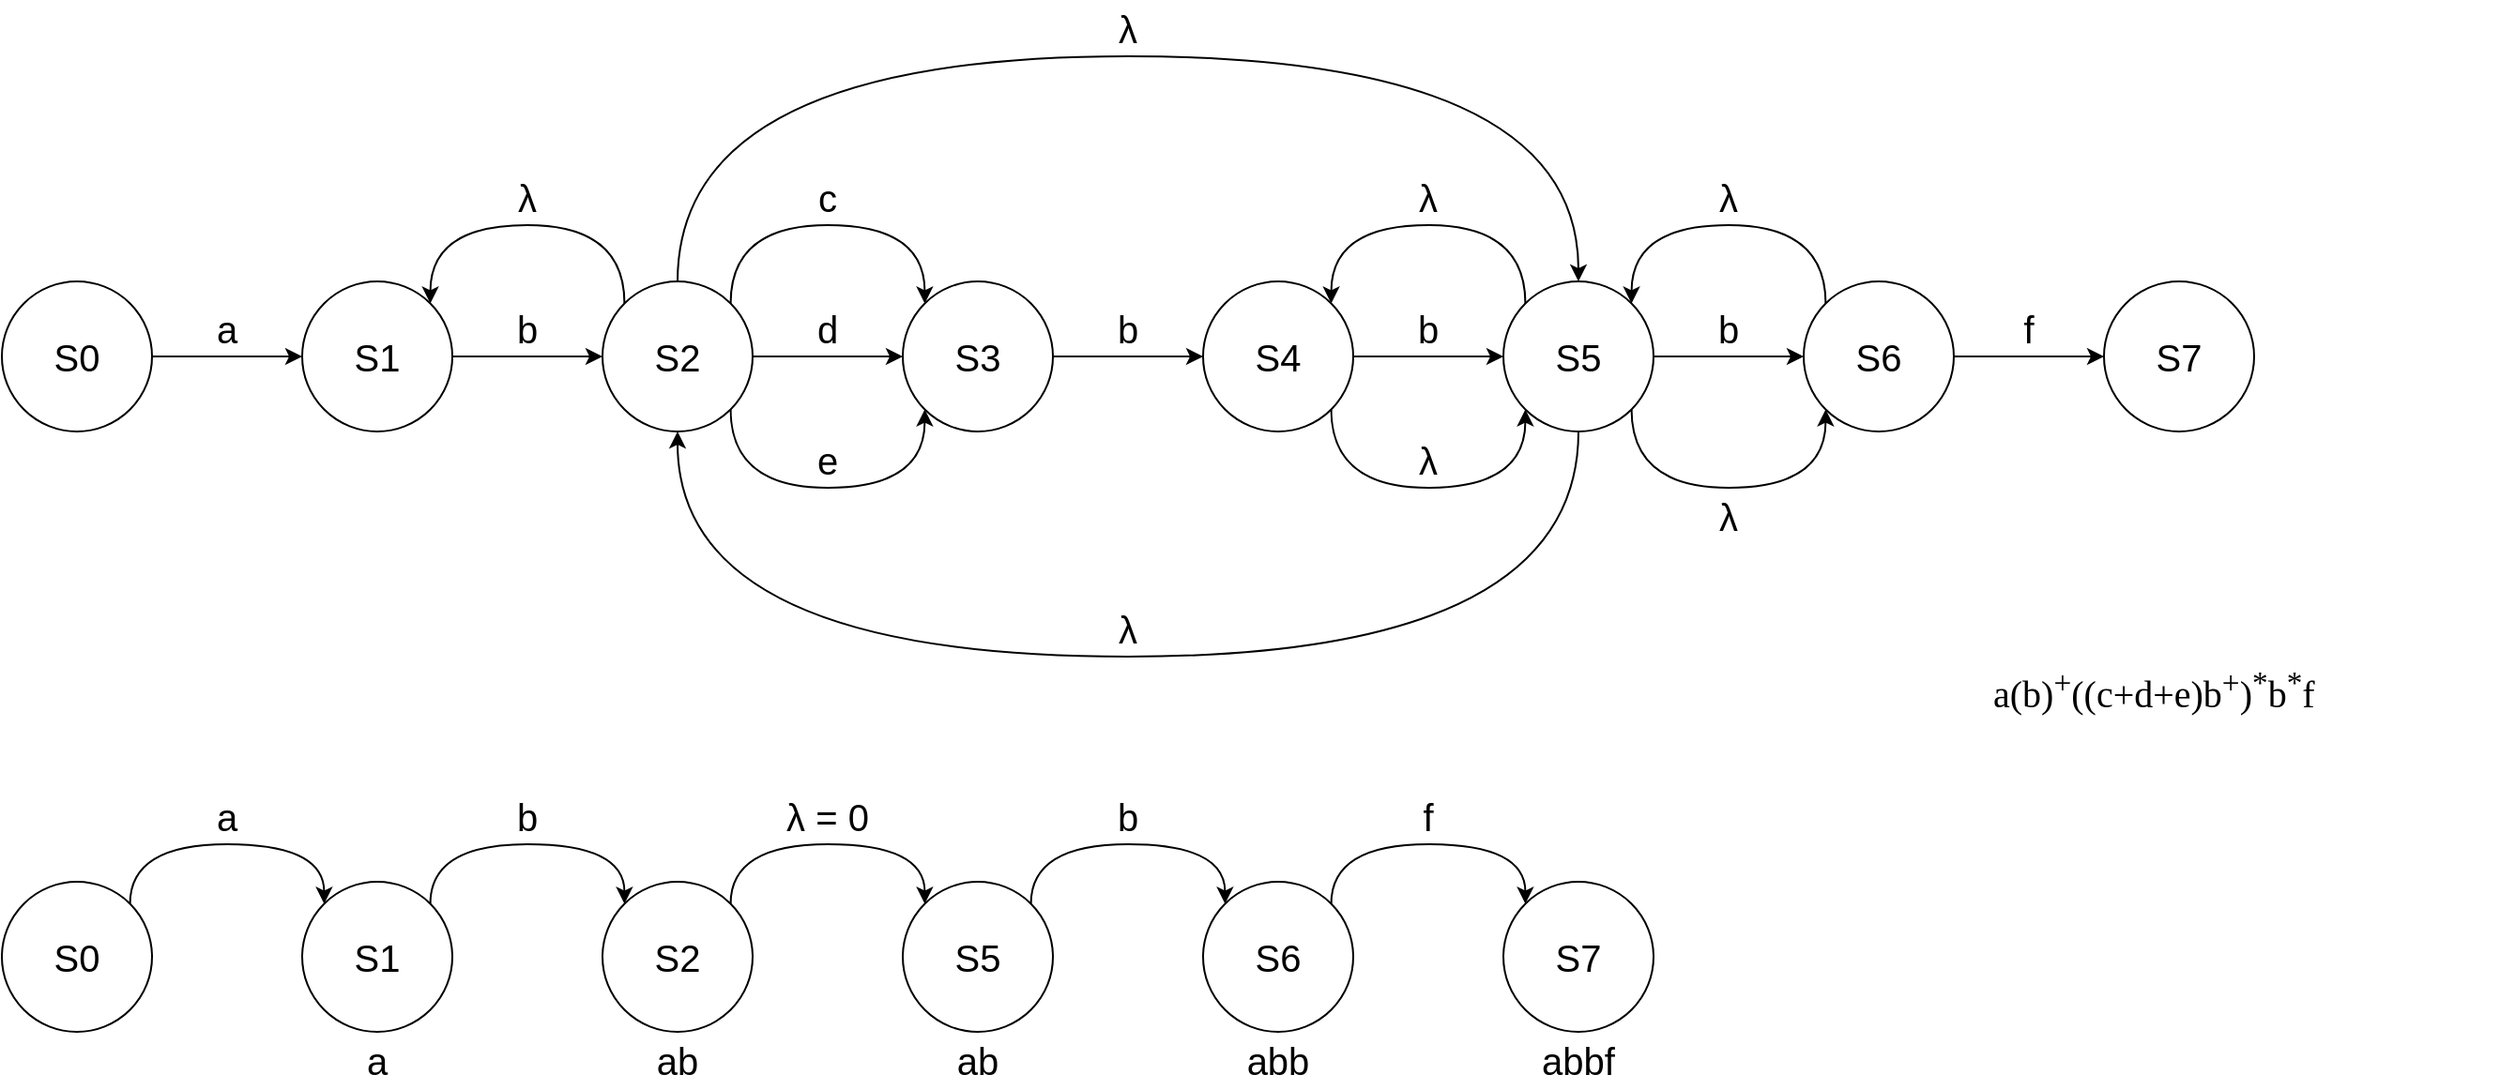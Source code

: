 <mxfile version="20.8.16" type="device"><diagram name="Страница 1" id="BnkAoWx7ozVTMVpT-Vj4"><mxGraphModel dx="1381" dy="1619" grid="1" gridSize="10" guides="1" tooltips="1" connect="1" arrows="1" fold="1" page="0" pageScale="1" pageWidth="827" pageHeight="1169" math="0" shadow="0"><root><mxCell id="0"/><mxCell id="1" parent="0"/><mxCell id="OPnVgX_yBzsDk_t_xBdC-3" style="edgeStyle=orthogonalEdgeStyle;rounded=0;orthogonalLoop=1;jettySize=auto;html=1;exitX=1;exitY=0.5;exitDx=0;exitDy=0;entryX=0;entryY=0.5;entryDx=0;entryDy=0;fontSize=20;" edge="1" parent="1" source="OPnVgX_yBzsDk_t_xBdC-1" target="OPnVgX_yBzsDk_t_xBdC-2"><mxGeometry relative="1" as="geometry"/></mxCell><mxCell id="OPnVgX_yBzsDk_t_xBdC-1" value="S0" style="ellipse;whiteSpace=wrap;html=1;aspect=fixed;fontSize=20;" vertex="1" parent="1"><mxGeometry x="320" y="-480" width="80" height="80" as="geometry"/></mxCell><mxCell id="OPnVgX_yBzsDk_t_xBdC-12" style="edgeStyle=orthogonalEdgeStyle;curved=1;rounded=0;orthogonalLoop=1;jettySize=auto;html=1;exitX=1;exitY=0.5;exitDx=0;exitDy=0;entryX=0;entryY=0.5;entryDx=0;entryDy=0;fontSize=20;" edge="1" parent="1" source="OPnVgX_yBzsDk_t_xBdC-2" target="OPnVgX_yBzsDk_t_xBdC-7"><mxGeometry relative="1" as="geometry"/></mxCell><mxCell id="OPnVgX_yBzsDk_t_xBdC-2" value="S1" style="ellipse;whiteSpace=wrap;html=1;aspect=fixed;fontSize=20;" vertex="1" parent="1"><mxGeometry x="480" y="-480" width="80" height="80" as="geometry"/></mxCell><mxCell id="OPnVgX_yBzsDk_t_xBdC-20" style="edgeStyle=orthogonalEdgeStyle;curved=1;rounded=0;orthogonalLoop=1;jettySize=auto;html=1;exitX=0;exitY=0;exitDx=0;exitDy=0;entryX=1;entryY=0;entryDx=0;entryDy=0;fontSize=20;" edge="1" parent="1" source="OPnVgX_yBzsDk_t_xBdC-4" target="OPnVgX_yBzsDk_t_xBdC-5"><mxGeometry relative="1" as="geometry"><Array as="points"><mxPoint x="1132" y="-510"/><mxPoint x="1028" y="-510"/></Array></mxGeometry></mxCell><mxCell id="OPnVgX_yBzsDk_t_xBdC-22" style="edgeStyle=orthogonalEdgeStyle;curved=1;rounded=0;orthogonalLoop=1;jettySize=auto;html=1;exitX=0.5;exitY=1;exitDx=0;exitDy=0;entryX=0.5;entryY=1;entryDx=0;entryDy=0;fontSize=20;" edge="1" parent="1" source="OPnVgX_yBzsDk_t_xBdC-4" target="OPnVgX_yBzsDk_t_xBdC-7"><mxGeometry relative="1" as="geometry"><Array as="points"><mxPoint x="1160" y="-280"/><mxPoint x="680" y="-280"/></Array></mxGeometry></mxCell><mxCell id="OPnVgX_yBzsDk_t_xBdC-23" style="edgeStyle=orthogonalEdgeStyle;curved=1;rounded=0;orthogonalLoop=1;jettySize=auto;html=1;exitX=1;exitY=0.5;exitDx=0;exitDy=0;entryX=0;entryY=0.5;entryDx=0;entryDy=0;fontSize=20;" edge="1" parent="1" source="OPnVgX_yBzsDk_t_xBdC-4" target="OPnVgX_yBzsDk_t_xBdC-8"><mxGeometry relative="1" as="geometry"/></mxCell><mxCell id="OPnVgX_yBzsDk_t_xBdC-25" style="edgeStyle=orthogonalEdgeStyle;curved=1;rounded=0;orthogonalLoop=1;jettySize=auto;html=1;exitX=1;exitY=1;exitDx=0;exitDy=0;entryX=0;entryY=1;entryDx=0;entryDy=0;fontSize=20;" edge="1" parent="1" source="OPnVgX_yBzsDk_t_xBdC-4" target="OPnVgX_yBzsDk_t_xBdC-8"><mxGeometry relative="1" as="geometry"><Array as="points"><mxPoint x="1188" y="-370"/><mxPoint x="1292" y="-370"/></Array></mxGeometry></mxCell><mxCell id="OPnVgX_yBzsDk_t_xBdC-4" value="S5" style="ellipse;whiteSpace=wrap;html=1;aspect=fixed;fontSize=20;" vertex="1" parent="1"><mxGeometry x="1120" y="-480" width="80" height="80" as="geometry"/></mxCell><mxCell id="OPnVgX_yBzsDk_t_xBdC-17" style="edgeStyle=orthogonalEdgeStyle;curved=1;rounded=0;orthogonalLoop=1;jettySize=auto;html=1;exitX=1;exitY=0.5;exitDx=0;exitDy=0;entryX=0;entryY=0.5;entryDx=0;entryDy=0;fontSize=20;" edge="1" parent="1" source="OPnVgX_yBzsDk_t_xBdC-5" target="OPnVgX_yBzsDk_t_xBdC-4"><mxGeometry relative="1" as="geometry"/></mxCell><mxCell id="OPnVgX_yBzsDk_t_xBdC-18" style="edgeStyle=orthogonalEdgeStyle;curved=1;rounded=0;orthogonalLoop=1;jettySize=auto;html=1;exitX=1;exitY=1;exitDx=0;exitDy=0;entryX=0;entryY=1;entryDx=0;entryDy=0;fontSize=20;" edge="1" parent="1" source="OPnVgX_yBzsDk_t_xBdC-5" target="OPnVgX_yBzsDk_t_xBdC-4"><mxGeometry relative="1" as="geometry"><Array as="points"><mxPoint x="1028" y="-370"/><mxPoint x="1132" y="-370"/></Array></mxGeometry></mxCell><mxCell id="OPnVgX_yBzsDk_t_xBdC-5" value="S4" style="ellipse;whiteSpace=wrap;html=1;aspect=fixed;fontSize=20;" vertex="1" parent="1"><mxGeometry x="960" y="-480" width="80" height="80" as="geometry"/></mxCell><mxCell id="OPnVgX_yBzsDk_t_xBdC-16" style="edgeStyle=orthogonalEdgeStyle;curved=1;rounded=0;orthogonalLoop=1;jettySize=auto;html=1;exitX=1;exitY=0.5;exitDx=0;exitDy=0;entryX=0;entryY=0.5;entryDx=0;entryDy=0;fontSize=20;" edge="1" parent="1" source="OPnVgX_yBzsDk_t_xBdC-6" target="OPnVgX_yBzsDk_t_xBdC-5"><mxGeometry relative="1" as="geometry"/></mxCell><mxCell id="OPnVgX_yBzsDk_t_xBdC-6" value="S3" style="ellipse;whiteSpace=wrap;html=1;aspect=fixed;fontSize=20;" vertex="1" parent="1"><mxGeometry x="800" y="-480" width="80" height="80" as="geometry"/></mxCell><mxCell id="OPnVgX_yBzsDk_t_xBdC-11" style="edgeStyle=orthogonalEdgeStyle;rounded=0;orthogonalLoop=1;jettySize=auto;html=1;exitX=0;exitY=0;exitDx=0;exitDy=0;entryX=1;entryY=0;entryDx=0;entryDy=0;curved=1;fontSize=20;" edge="1" parent="1" source="OPnVgX_yBzsDk_t_xBdC-7" target="OPnVgX_yBzsDk_t_xBdC-2"><mxGeometry relative="1" as="geometry"><Array as="points"><mxPoint x="652" y="-510"/><mxPoint x="548" y="-510"/></Array></mxGeometry></mxCell><mxCell id="OPnVgX_yBzsDk_t_xBdC-13" style="edgeStyle=orthogonalEdgeStyle;curved=1;rounded=0;orthogonalLoop=1;jettySize=auto;html=1;exitX=1;exitY=0.5;exitDx=0;exitDy=0;entryX=0;entryY=0.5;entryDx=0;entryDy=0;fontSize=20;" edge="1" parent="1" source="OPnVgX_yBzsDk_t_xBdC-7" target="OPnVgX_yBzsDk_t_xBdC-6"><mxGeometry relative="1" as="geometry"/></mxCell><mxCell id="OPnVgX_yBzsDk_t_xBdC-14" style="edgeStyle=orthogonalEdgeStyle;curved=1;rounded=0;orthogonalLoop=1;jettySize=auto;html=1;exitX=1;exitY=0;exitDx=0;exitDy=0;entryX=0;entryY=0;entryDx=0;entryDy=0;fontSize=20;" edge="1" parent="1" source="OPnVgX_yBzsDk_t_xBdC-7" target="OPnVgX_yBzsDk_t_xBdC-6"><mxGeometry relative="1" as="geometry"><Array as="points"><mxPoint x="708" y="-510"/><mxPoint x="812" y="-510"/></Array></mxGeometry></mxCell><mxCell id="OPnVgX_yBzsDk_t_xBdC-15" style="edgeStyle=orthogonalEdgeStyle;curved=1;rounded=0;orthogonalLoop=1;jettySize=auto;html=1;exitX=1;exitY=1;exitDx=0;exitDy=0;entryX=0;entryY=1;entryDx=0;entryDy=0;fontSize=20;" edge="1" parent="1" source="OPnVgX_yBzsDk_t_xBdC-7" target="OPnVgX_yBzsDk_t_xBdC-6"><mxGeometry relative="1" as="geometry"><Array as="points"><mxPoint x="708" y="-370"/><mxPoint x="812" y="-370"/></Array></mxGeometry></mxCell><mxCell id="OPnVgX_yBzsDk_t_xBdC-21" style="edgeStyle=orthogonalEdgeStyle;curved=1;rounded=0;orthogonalLoop=1;jettySize=auto;html=1;exitX=0.5;exitY=0;exitDx=0;exitDy=0;entryX=0.5;entryY=0;entryDx=0;entryDy=0;fontSize=20;" edge="1" parent="1" source="OPnVgX_yBzsDk_t_xBdC-7" target="OPnVgX_yBzsDk_t_xBdC-4"><mxGeometry relative="1" as="geometry"><Array as="points"><mxPoint x="680" y="-600"/><mxPoint x="1160" y="-600"/></Array></mxGeometry></mxCell><mxCell id="OPnVgX_yBzsDk_t_xBdC-7" value="S2" style="ellipse;whiteSpace=wrap;html=1;aspect=fixed;fontSize=20;" vertex="1" parent="1"><mxGeometry x="640" y="-480" width="80" height="80" as="geometry"/></mxCell><mxCell id="OPnVgX_yBzsDk_t_xBdC-24" style="edgeStyle=orthogonalEdgeStyle;curved=1;rounded=0;orthogonalLoop=1;jettySize=auto;html=1;exitX=1;exitY=0.5;exitDx=0;exitDy=0;entryX=0;entryY=0.5;entryDx=0;entryDy=0;fontSize=20;" edge="1" parent="1" source="OPnVgX_yBzsDk_t_xBdC-8" target="OPnVgX_yBzsDk_t_xBdC-9"><mxGeometry relative="1" as="geometry"/></mxCell><mxCell id="OPnVgX_yBzsDk_t_xBdC-26" style="edgeStyle=orthogonalEdgeStyle;curved=1;rounded=0;orthogonalLoop=1;jettySize=auto;html=1;exitX=0;exitY=0;exitDx=0;exitDy=0;entryX=1;entryY=0;entryDx=0;entryDy=0;fontSize=20;" edge="1" parent="1" source="OPnVgX_yBzsDk_t_xBdC-8" target="OPnVgX_yBzsDk_t_xBdC-4"><mxGeometry relative="1" as="geometry"><Array as="points"><mxPoint x="1292" y="-510"/><mxPoint x="1188" y="-510"/></Array></mxGeometry></mxCell><mxCell id="OPnVgX_yBzsDk_t_xBdC-8" value="S6" style="ellipse;whiteSpace=wrap;html=1;aspect=fixed;fontSize=20;" vertex="1" parent="1"><mxGeometry x="1280" y="-480" width="80" height="80" as="geometry"/></mxCell><mxCell id="OPnVgX_yBzsDk_t_xBdC-9" value="S7" style="ellipse;whiteSpace=wrap;html=1;aspect=fixed;fontSize=20;" vertex="1" parent="1"><mxGeometry x="1440" y="-480" width="80" height="80" as="geometry"/></mxCell><mxCell id="OPnVgX_yBzsDk_t_xBdC-27" value="a" style="text;html=1;strokeColor=none;fillColor=none;align=center;verticalAlign=middle;whiteSpace=wrap;rounded=0;fontSize=20;" vertex="1" parent="1"><mxGeometry x="410" y="-470" width="60" height="30" as="geometry"/></mxCell><mxCell id="OPnVgX_yBzsDk_t_xBdC-28" value="b" style="text;html=1;strokeColor=none;fillColor=none;align=center;verticalAlign=middle;whiteSpace=wrap;rounded=0;fontSize=20;" vertex="1" parent="1"><mxGeometry x="570" y="-470" width="60" height="30" as="geometry"/></mxCell><mxCell id="OPnVgX_yBzsDk_t_xBdC-29" value="λ" style="text;html=1;strokeColor=none;fillColor=none;align=center;verticalAlign=middle;whiteSpace=wrap;rounded=0;fontSize=20;" vertex="1" parent="1"><mxGeometry x="570" y="-540" width="60" height="30" as="geometry"/></mxCell><mxCell id="OPnVgX_yBzsDk_t_xBdC-30" value="λ" style="text;html=1;strokeColor=none;fillColor=none;align=center;verticalAlign=middle;whiteSpace=wrap;rounded=0;fontSize=20;" vertex="1" parent="1"><mxGeometry x="890" y="-630" width="60" height="30" as="geometry"/></mxCell><mxCell id="OPnVgX_yBzsDk_t_xBdC-31" value="λ" style="text;html=1;strokeColor=none;fillColor=none;align=center;verticalAlign=middle;whiteSpace=wrap;rounded=0;fontSize=20;" vertex="1" parent="1"><mxGeometry x="1050" y="-540" width="60" height="30" as="geometry"/></mxCell><mxCell id="OPnVgX_yBzsDk_t_xBdC-32" value="λ" style="text;html=1;strokeColor=none;fillColor=none;align=center;verticalAlign=middle;whiteSpace=wrap;rounded=0;fontSize=20;" vertex="1" parent="1"><mxGeometry x="890" y="-310" width="60" height="30" as="geometry"/></mxCell><mxCell id="OPnVgX_yBzsDk_t_xBdC-33" value="λ" style="text;html=1;strokeColor=none;fillColor=none;align=center;verticalAlign=middle;whiteSpace=wrap;rounded=0;fontSize=20;" vertex="1" parent="1"><mxGeometry x="1210" y="-540" width="60" height="30" as="geometry"/></mxCell><mxCell id="OPnVgX_yBzsDk_t_xBdC-34" value="λ" style="text;html=1;strokeColor=none;fillColor=none;align=center;verticalAlign=middle;whiteSpace=wrap;rounded=0;fontSize=20;" vertex="1" parent="1"><mxGeometry x="1210" y="-370" width="60" height="30" as="geometry"/></mxCell><mxCell id="OPnVgX_yBzsDk_t_xBdC-35" value="b" style="text;html=1;strokeColor=none;fillColor=none;align=center;verticalAlign=middle;whiteSpace=wrap;rounded=0;fontSize=20;" vertex="1" parent="1"><mxGeometry x="1210" y="-470" width="60" height="30" as="geometry"/></mxCell><mxCell id="OPnVgX_yBzsDk_t_xBdC-36" value="b" style="text;html=1;strokeColor=none;fillColor=none;align=center;verticalAlign=middle;whiteSpace=wrap;rounded=0;fontSize=20;" vertex="1" parent="1"><mxGeometry x="1050" y="-470" width="60" height="30" as="geometry"/></mxCell><mxCell id="OPnVgX_yBzsDk_t_xBdC-37" value="b" style="text;html=1;strokeColor=none;fillColor=none;align=center;verticalAlign=middle;whiteSpace=wrap;rounded=0;fontSize=20;" vertex="1" parent="1"><mxGeometry x="890" y="-470" width="60" height="30" as="geometry"/></mxCell><mxCell id="OPnVgX_yBzsDk_t_xBdC-38" value="c" style="text;html=1;strokeColor=none;fillColor=none;align=center;verticalAlign=middle;whiteSpace=wrap;rounded=0;fontSize=20;" vertex="1" parent="1"><mxGeometry x="730" y="-540" width="60" height="30" as="geometry"/></mxCell><mxCell id="OPnVgX_yBzsDk_t_xBdC-39" value="d" style="text;html=1;strokeColor=none;fillColor=none;align=center;verticalAlign=middle;whiteSpace=wrap;rounded=0;fontSize=20;" vertex="1" parent="1"><mxGeometry x="730" y="-470" width="60" height="30" as="geometry"/></mxCell><mxCell id="OPnVgX_yBzsDk_t_xBdC-40" value="e" style="text;html=1;strokeColor=none;fillColor=none;align=center;verticalAlign=middle;whiteSpace=wrap;rounded=0;fontSize=20;" vertex="1" parent="1"><mxGeometry x="730" y="-400" width="60" height="30" as="geometry"/></mxCell><mxCell id="OPnVgX_yBzsDk_t_xBdC-41" value="λ" style="text;html=1;strokeColor=none;fillColor=none;align=center;verticalAlign=middle;whiteSpace=wrap;rounded=0;fontSize=20;" vertex="1" parent="1"><mxGeometry x="1050" y="-400" width="60" height="30" as="geometry"/></mxCell><mxCell id="OPnVgX_yBzsDk_t_xBdC-42" value="f" style="text;html=1;strokeColor=none;fillColor=none;align=center;verticalAlign=middle;whiteSpace=wrap;rounded=0;fontSize=20;" vertex="1" parent="1"><mxGeometry x="1370" y="-470" width="60" height="30" as="geometry"/></mxCell><mxCell id="OPnVgX_yBzsDk_t_xBdC-49" style="edgeStyle=orthogonalEdgeStyle;curved=1;rounded=0;orthogonalLoop=1;jettySize=auto;html=1;exitX=1;exitY=0;exitDx=0;exitDy=0;entryX=0;entryY=0;entryDx=0;entryDy=0;fontSize=20;" edge="1" parent="1" source="OPnVgX_yBzsDk_t_xBdC-43" target="OPnVgX_yBzsDk_t_xBdC-44"><mxGeometry relative="1" as="geometry"><Array as="points"><mxPoint x="388" y="-180"/><mxPoint x="492" y="-180"/></Array></mxGeometry></mxCell><mxCell id="OPnVgX_yBzsDk_t_xBdC-43" value="S0" style="ellipse;whiteSpace=wrap;html=1;aspect=fixed;fontSize=20;" vertex="1" parent="1"><mxGeometry x="320" y="-160" width="80" height="80" as="geometry"/></mxCell><mxCell id="OPnVgX_yBzsDk_t_xBdC-50" style="edgeStyle=orthogonalEdgeStyle;curved=1;rounded=0;orthogonalLoop=1;jettySize=auto;html=1;exitX=1;exitY=0;exitDx=0;exitDy=0;entryX=0;entryY=0;entryDx=0;entryDy=0;fontSize=20;" edge="1" parent="1" source="OPnVgX_yBzsDk_t_xBdC-44" target="OPnVgX_yBzsDk_t_xBdC-45"><mxGeometry relative="1" as="geometry"><Array as="points"><mxPoint x="548" y="-180"/><mxPoint x="652" y="-180"/></Array></mxGeometry></mxCell><mxCell id="OPnVgX_yBzsDk_t_xBdC-44" value="S1" style="ellipse;whiteSpace=wrap;html=1;aspect=fixed;fontSize=20;" vertex="1" parent="1"><mxGeometry x="480" y="-160" width="80" height="80" as="geometry"/></mxCell><mxCell id="OPnVgX_yBzsDk_t_xBdC-51" style="edgeStyle=orthogonalEdgeStyle;curved=1;rounded=0;orthogonalLoop=1;jettySize=auto;html=1;exitX=1;exitY=0;exitDx=0;exitDy=0;entryX=0;entryY=0;entryDx=0;entryDy=0;fontSize=20;" edge="1" parent="1" source="OPnVgX_yBzsDk_t_xBdC-45" target="OPnVgX_yBzsDk_t_xBdC-46"><mxGeometry relative="1" as="geometry"><Array as="points"><mxPoint x="708" y="-180"/><mxPoint x="812" y="-180"/></Array></mxGeometry></mxCell><mxCell id="OPnVgX_yBzsDk_t_xBdC-45" value="S2" style="ellipse;whiteSpace=wrap;html=1;aspect=fixed;fontSize=20;" vertex="1" parent="1"><mxGeometry x="640" y="-160" width="80" height="80" as="geometry"/></mxCell><mxCell id="OPnVgX_yBzsDk_t_xBdC-52" style="edgeStyle=orthogonalEdgeStyle;curved=1;rounded=0;orthogonalLoop=1;jettySize=auto;html=1;exitX=1;exitY=0;exitDx=0;exitDy=0;entryX=0;entryY=0;entryDx=0;entryDy=0;fontSize=20;" edge="1" parent="1" source="OPnVgX_yBzsDk_t_xBdC-46" target="OPnVgX_yBzsDk_t_xBdC-47"><mxGeometry relative="1" as="geometry"><Array as="points"><mxPoint x="868" y="-180"/><mxPoint x="972" y="-180"/></Array></mxGeometry></mxCell><mxCell id="OPnVgX_yBzsDk_t_xBdC-46" value="S5" style="ellipse;whiteSpace=wrap;html=1;aspect=fixed;fontSize=20;" vertex="1" parent="1"><mxGeometry x="800" y="-160" width="80" height="80" as="geometry"/></mxCell><mxCell id="OPnVgX_yBzsDk_t_xBdC-53" style="edgeStyle=orthogonalEdgeStyle;curved=1;rounded=0;orthogonalLoop=1;jettySize=auto;html=1;exitX=1;exitY=0;exitDx=0;exitDy=0;entryX=0;entryY=0;entryDx=0;entryDy=0;fontSize=20;" edge="1" parent="1" source="OPnVgX_yBzsDk_t_xBdC-47" target="OPnVgX_yBzsDk_t_xBdC-48"><mxGeometry relative="1" as="geometry"><Array as="points"><mxPoint x="1028" y="-180"/><mxPoint x="1132" y="-180"/></Array></mxGeometry></mxCell><mxCell id="OPnVgX_yBzsDk_t_xBdC-47" value="S6" style="ellipse;whiteSpace=wrap;html=1;aspect=fixed;fontSize=20;" vertex="1" parent="1"><mxGeometry x="960" y="-160" width="80" height="80" as="geometry"/></mxCell><mxCell id="OPnVgX_yBzsDk_t_xBdC-48" value="S7" style="ellipse;whiteSpace=wrap;html=1;aspect=fixed;fontSize=20;" vertex="1" parent="1"><mxGeometry x="1120" y="-160" width="80" height="80" as="geometry"/></mxCell><mxCell id="OPnVgX_yBzsDk_t_xBdC-54" value="a" style="text;html=1;strokeColor=none;fillColor=none;align=center;verticalAlign=middle;whiteSpace=wrap;rounded=0;fontSize=20;" vertex="1" parent="1"><mxGeometry x="410" y="-210" width="60" height="30" as="geometry"/></mxCell><mxCell id="OPnVgX_yBzsDk_t_xBdC-55" value="b" style="text;html=1;strokeColor=none;fillColor=none;align=center;verticalAlign=middle;whiteSpace=wrap;rounded=0;fontSize=20;" vertex="1" parent="1"><mxGeometry x="570" y="-210" width="60" height="30" as="geometry"/></mxCell><mxCell id="OPnVgX_yBzsDk_t_xBdC-56" value="b" style="text;html=1;strokeColor=none;fillColor=none;align=center;verticalAlign=middle;whiteSpace=wrap;rounded=0;fontSize=20;" vertex="1" parent="1"><mxGeometry x="890" y="-210" width="60" height="30" as="geometry"/></mxCell><mxCell id="OPnVgX_yBzsDk_t_xBdC-57" value="f" style="text;html=1;strokeColor=none;fillColor=none;align=center;verticalAlign=middle;whiteSpace=wrap;rounded=0;fontSize=20;" vertex="1" parent="1"><mxGeometry x="1050" y="-210" width="60" height="30" as="geometry"/></mxCell><mxCell id="OPnVgX_yBzsDk_t_xBdC-58" value="λ = 0" style="text;html=1;strokeColor=none;fillColor=none;align=center;verticalAlign=middle;whiteSpace=wrap;rounded=0;fontSize=20;" vertex="1" parent="1"><mxGeometry x="730" y="-210" width="60" height="30" as="geometry"/></mxCell><mxCell id="OPnVgX_yBzsDk_t_xBdC-59" value="a" style="text;html=1;strokeColor=none;fillColor=none;align=center;verticalAlign=middle;whiteSpace=wrap;rounded=0;fontSize=20;" vertex="1" parent="1"><mxGeometry x="490" y="-80" width="60" height="30" as="geometry"/></mxCell><mxCell id="OPnVgX_yBzsDk_t_xBdC-60" value="ab" style="text;html=1;strokeColor=none;fillColor=none;align=center;verticalAlign=middle;whiteSpace=wrap;rounded=0;fontSize=20;" vertex="1" parent="1"><mxGeometry x="650" y="-80" width="60" height="30" as="geometry"/></mxCell><mxCell id="OPnVgX_yBzsDk_t_xBdC-61" value="ab" style="text;html=1;strokeColor=none;fillColor=none;align=center;verticalAlign=middle;whiteSpace=wrap;rounded=0;fontSize=20;" vertex="1" parent="1"><mxGeometry x="810" y="-80" width="60" height="30" as="geometry"/></mxCell><mxCell id="OPnVgX_yBzsDk_t_xBdC-62" value="abb" style="text;html=1;strokeColor=none;fillColor=none;align=center;verticalAlign=middle;whiteSpace=wrap;rounded=0;fontSize=20;" vertex="1" parent="1"><mxGeometry x="970" y="-80" width="60" height="30" as="geometry"/></mxCell><mxCell id="OPnVgX_yBzsDk_t_xBdC-63" value="abbf" style="text;html=1;strokeColor=none;fillColor=none;align=center;verticalAlign=middle;whiteSpace=wrap;rounded=0;fontSize=20;" vertex="1" parent="1"><mxGeometry x="1130" y="-80" width="60" height="30" as="geometry"/></mxCell><mxCell id="OPnVgX_yBzsDk_t_xBdC-64" value="&#10;&#10;&#10;&lt;p style=&quot;margin-top:12.0pt;margin-right:14.15pt;margin-bottom:&#10;8.0pt;margin-left:-1.0cm;text-align:justify&quot; class=&quot;MsoNormal&quot;&gt;&lt;span style=&quot;font-size:&#10;14.0pt;line-height:107%;font-family:&amp;quot;Cascadia Mono&amp;quot;;mso-bidi-font-family:&amp;quot;Times New Roman&amp;quot;;&#10;mso-ansi-language:EN-US&quot; lang=&quot;EN-US&quot;&gt;a(b)&lt;sup&gt;+&lt;/sup&gt;((c+d+e)b&lt;sup&gt;+&lt;/sup&gt;)&lt;sup&gt;*&lt;/sup&gt;b&lt;sup&gt;*&lt;/sup&gt;f&lt;/span&gt;&lt;/p&gt;&#10;&#10;&#10;&#10;&#10;&#10;" style="text;html=1;strokeColor=none;fillColor=none;align=center;verticalAlign=middle;whiteSpace=wrap;rounded=0;fontSize=20;" vertex="1" parent="1"><mxGeometry x="1340" y="-240" width="310" height="30" as="geometry"/></mxCell></root></mxGraphModel></diagram></mxfile>